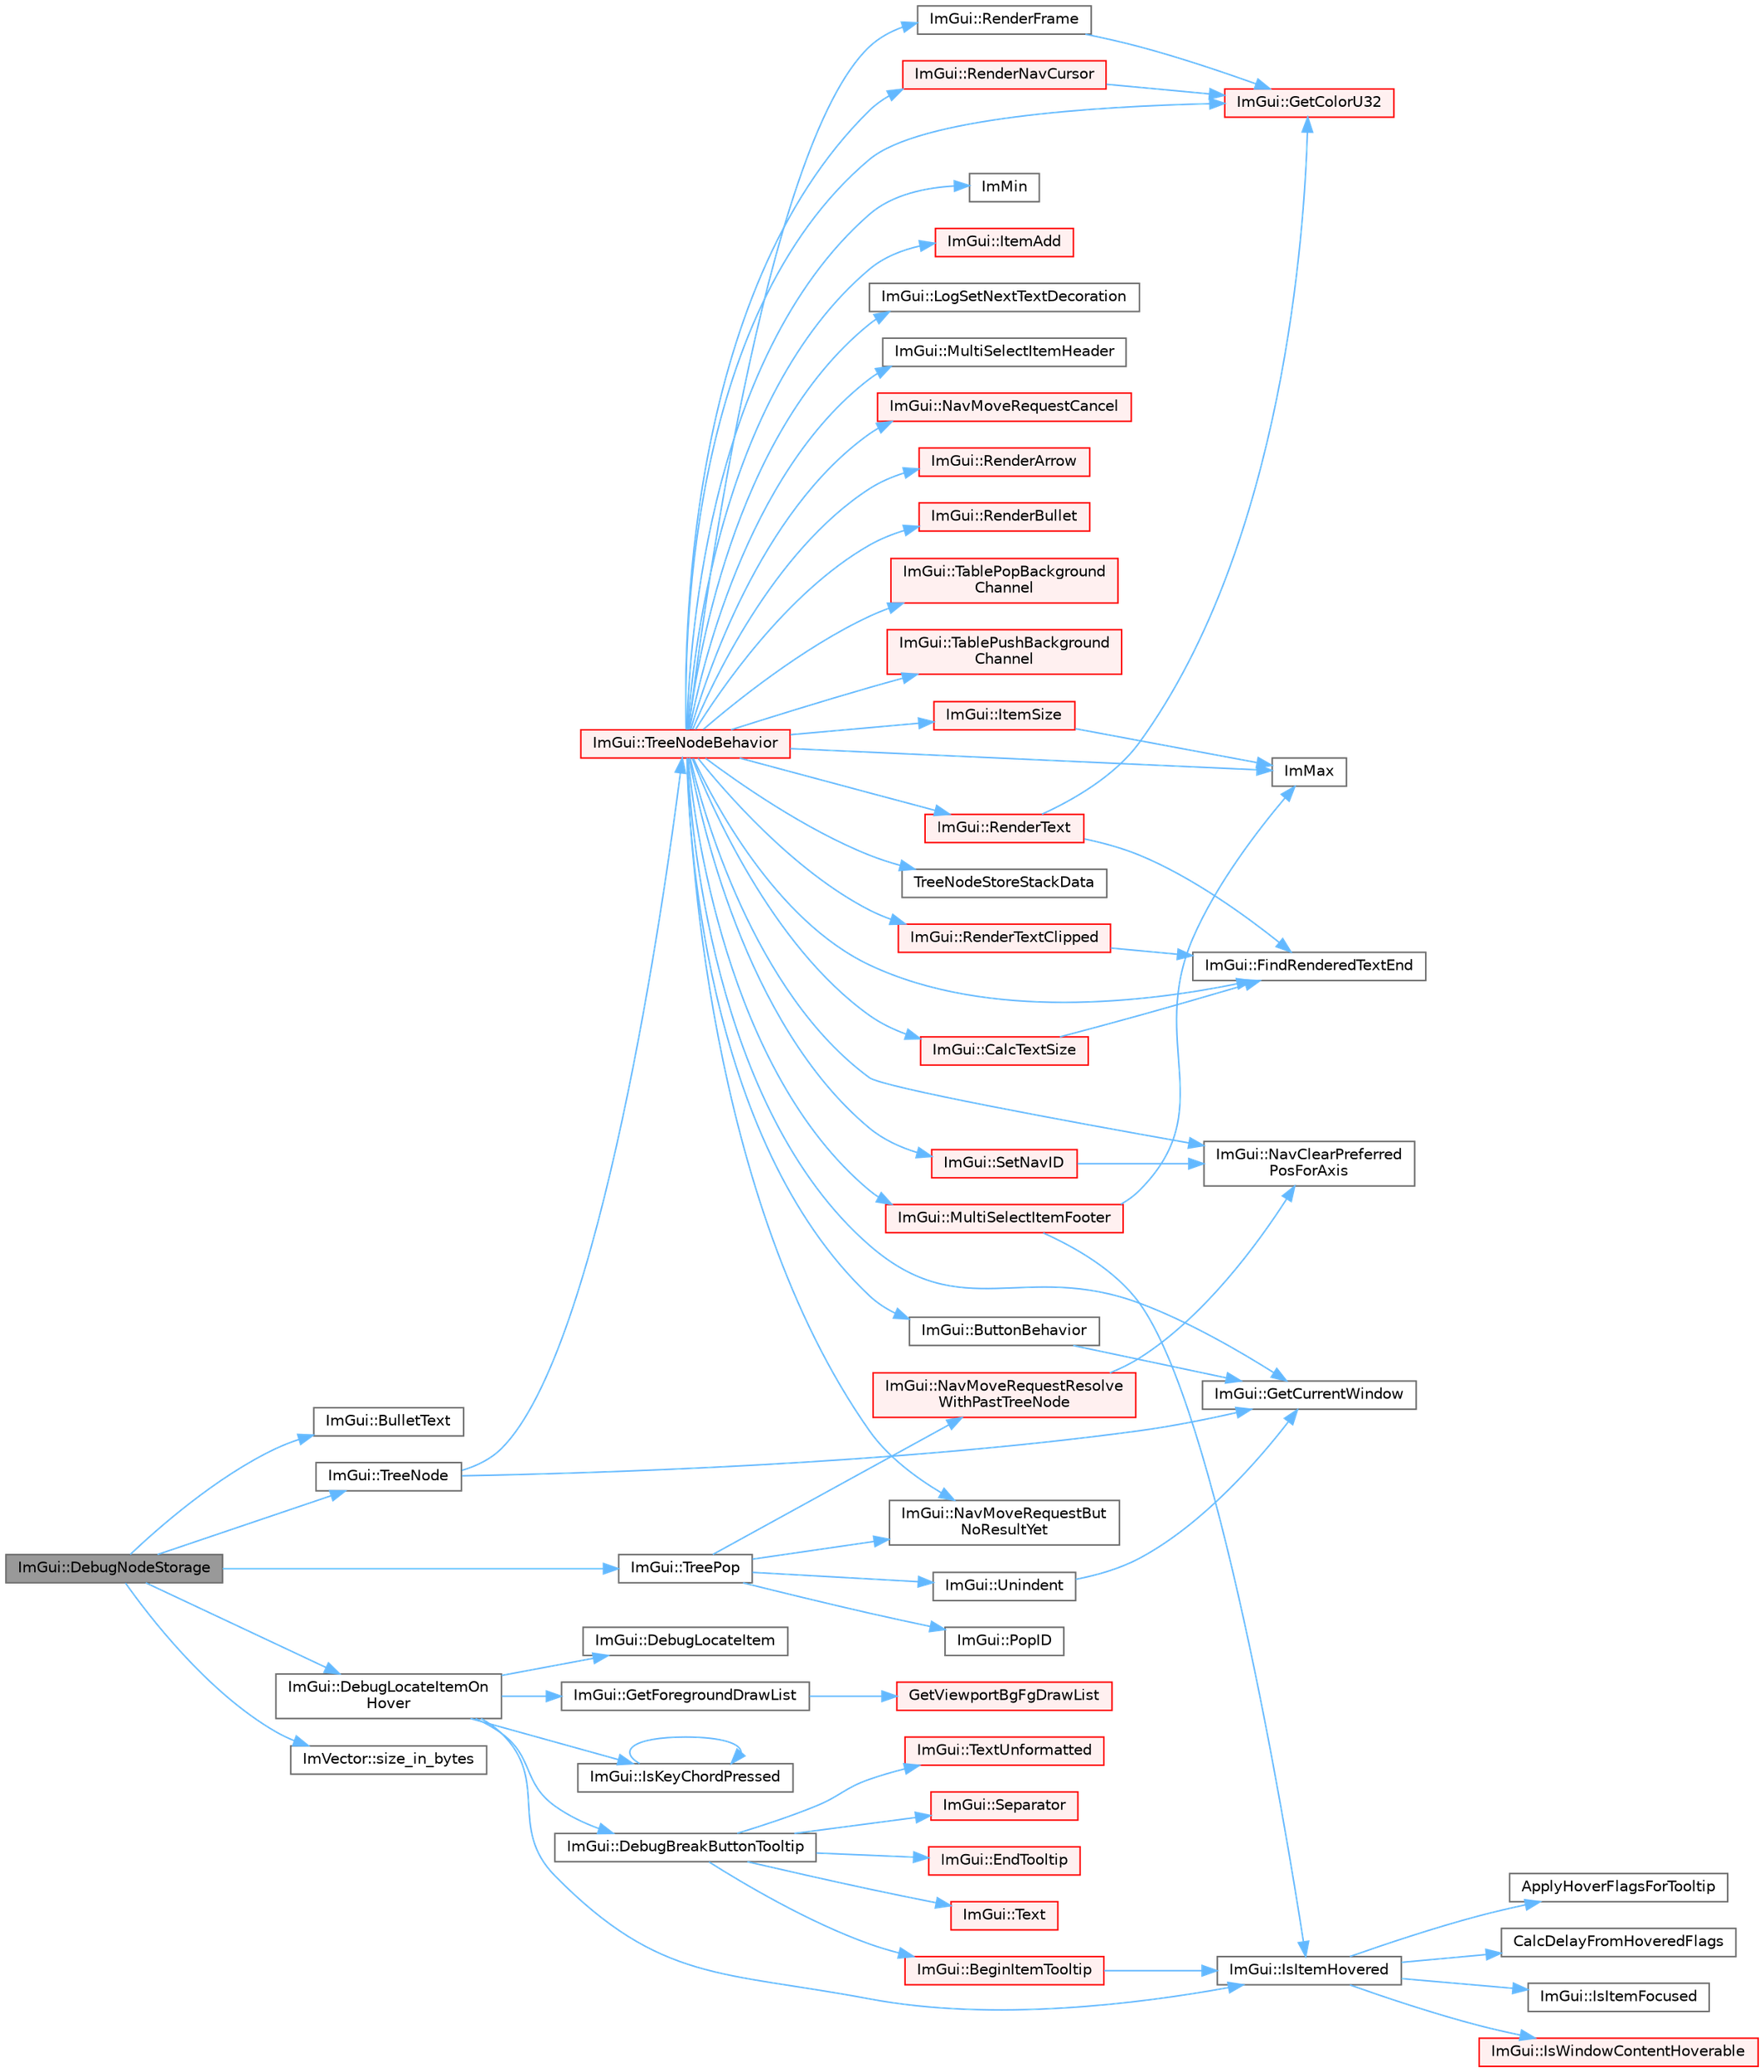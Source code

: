 digraph "ImGui::DebugNodeStorage"
{
 // LATEX_PDF_SIZE
  bgcolor="transparent";
  edge [fontname=Helvetica,fontsize=10,labelfontname=Helvetica,labelfontsize=10];
  node [fontname=Helvetica,fontsize=10,shape=box,height=0.2,width=0.4];
  rankdir="LR";
  Node1 [id="Node000001",label="ImGui::DebugNodeStorage",height=0.2,width=0.4,color="gray40", fillcolor="grey60", style="filled", fontcolor="black",tooltip=" "];
  Node1 -> Node2 [id="edge1_Node000001_Node000002",color="steelblue1",style="solid",tooltip=" "];
  Node2 [id="Node000002",label="ImGui::BulletText",height=0.2,width=0.4,color="grey40", fillcolor="white", style="filled",URL="$namespace_im_gui.html#af8d34d563b17c683943a0fa7bf5807bc",tooltip=" "];
  Node1 -> Node3 [id="edge2_Node000001_Node000003",color="steelblue1",style="solid",tooltip=" "];
  Node3 [id="Node000003",label="ImGui::DebugLocateItemOn\lHover",height=0.2,width=0.4,color="grey40", fillcolor="white", style="filled",URL="$namespace_im_gui.html#a76cc1722d10c66a7d5bb7e794487a0aa",tooltip=" "];
  Node3 -> Node4 [id="edge3_Node000003_Node000004",color="steelblue1",style="solid",tooltip=" "];
  Node4 [id="Node000004",label="ImGui::DebugBreakButtonTooltip",height=0.2,width=0.4,color="grey40", fillcolor="white", style="filled",URL="$namespace_im_gui.html#a6f2a211be11756216a881936bc6d9aab",tooltip=" "];
  Node4 -> Node5 [id="edge4_Node000004_Node000005",color="steelblue1",style="solid",tooltip=" "];
  Node5 [id="Node000005",label="ImGui::BeginItemTooltip",height=0.2,width=0.4,color="red", fillcolor="#FFF0F0", style="filled",URL="$namespace_im_gui.html#a0557ed1d3f89dcb5d25311bf3099ddf5",tooltip=" "];
  Node5 -> Node73 [id="edge5_Node000005_Node000073",color="steelblue1",style="solid",tooltip=" "];
  Node73 [id="Node000073",label="ImGui::IsItemHovered",height=0.2,width=0.4,color="grey40", fillcolor="white", style="filled",URL="$namespace_im_gui.html#ac9a400eff3a9561d95e80486c52a660b",tooltip=" "];
  Node73 -> Node74 [id="edge6_Node000073_Node000074",color="steelblue1",style="solid",tooltip=" "];
  Node74 [id="Node000074",label="ApplyHoverFlagsForTooltip",height=0.2,width=0.4,color="grey40", fillcolor="white", style="filled",URL="$imgui_8cpp.html#a989cfbd85e6f3d725efd883c4275872e",tooltip=" "];
  Node73 -> Node75 [id="edge7_Node000073_Node000075",color="steelblue1",style="solid",tooltip=" "];
  Node75 [id="Node000075",label="CalcDelayFromHoveredFlags",height=0.2,width=0.4,color="grey40", fillcolor="white", style="filled",URL="$imgui_8cpp.html#a486a2f0ac6b8bc3c18f14d08b3c808d6",tooltip=" "];
  Node73 -> Node76 [id="edge8_Node000073_Node000076",color="steelblue1",style="solid",tooltip=" "];
  Node76 [id="Node000076",label="ImGui::IsItemFocused",height=0.2,width=0.4,color="grey40", fillcolor="white", style="filled",URL="$namespace_im_gui.html#add3290865a67327258c3a32b695adb28",tooltip=" "];
  Node73 -> Node77 [id="edge9_Node000073_Node000077",color="steelblue1",style="solid",tooltip=" "];
  Node77 [id="Node000077",label="ImGui::IsWindowContentHoverable",height=0.2,width=0.4,color="red", fillcolor="#FFF0F0", style="filled",URL="$namespace_im_gui.html#ab3095c274afa3c3d73e1d5cae190f469",tooltip=" "];
  Node4 -> Node84 [id="edge10_Node000004_Node000084",color="steelblue1",style="solid",tooltip=" "];
  Node84 [id="Node000084",label="ImGui::EndTooltip",height=0.2,width=0.4,color="red", fillcolor="#FFF0F0", style="filled",URL="$namespace_im_gui.html#ac8d75c160cfdf43d512f773ca133a1c6",tooltip=" "];
  Node4 -> Node337 [id="edge11_Node000004_Node000337",color="steelblue1",style="solid",tooltip=" "];
  Node337 [id="Node000337",label="ImGui::Separator",height=0.2,width=0.4,color="red", fillcolor="#FFF0F0", style="filled",URL="$namespace_im_gui.html#a191123597a5084d003c8beac7eeb029e",tooltip=" "];
  Node4 -> Node519 [id="edge12_Node000004_Node000519",color="steelblue1",style="solid",tooltip=" "];
  Node519 [id="Node000519",label="ImGui::Text",height=0.2,width=0.4,color="red", fillcolor="#FFF0F0", style="filled",URL="$namespace_im_gui.html#a9e7b83611fe441d54fad2effb4bf4965",tooltip=" "];
  Node4 -> Node520 [id="edge13_Node000004_Node000520",color="steelblue1",style="solid",tooltip=" "];
  Node520 [id="Node000520",label="ImGui::TextUnformatted",height=0.2,width=0.4,color="red", fillcolor="#FFF0F0", style="filled",URL="$namespace_im_gui.html#a96a5f42789ecc419b2ae8af7b2acc28e",tooltip=" "];
  Node3 -> Node526 [id="edge14_Node000003_Node000526",color="steelblue1",style="solid",tooltip=" "];
  Node526 [id="Node000526",label="ImGui::DebugLocateItem",height=0.2,width=0.4,color="grey40", fillcolor="white", style="filled",URL="$namespace_im_gui.html#a5fcfd58a344ca39b4575074c009f0767",tooltip=" "];
  Node3 -> Node55 [id="edge15_Node000003_Node000055",color="steelblue1",style="solid",tooltip=" "];
  Node55 [id="Node000055",label="ImGui::GetForegroundDrawList",height=0.2,width=0.4,color="grey40", fillcolor="white", style="filled",URL="$namespace_im_gui.html#a77e1a981b472415e6613a2bd0966d817",tooltip=" "];
  Node55 -> Node56 [id="edge16_Node000055_Node000056",color="steelblue1",style="solid",tooltip=" "];
  Node56 [id="Node000056",label="GetViewportBgFgDrawList",height=0.2,width=0.4,color="red", fillcolor="#FFF0F0", style="filled",URL="$imgui_8cpp.html#a86964372ace3c5efb9325a2162f04efd",tooltip=" "];
  Node3 -> Node73 [id="edge17_Node000003_Node000073",color="steelblue1",style="solid",tooltip=" "];
  Node3 -> Node527 [id="edge18_Node000003_Node000527",color="steelblue1",style="solid",tooltip=" "];
  Node527 [id="Node000527",label="ImGui::IsKeyChordPressed",height=0.2,width=0.4,color="grey40", fillcolor="white", style="filled",URL="$namespace_im_gui.html#ab3e095e7757d000686cfa2aff76534d2",tooltip=" "];
  Node527 -> Node527 [id="edge19_Node000527_Node000527",color="steelblue1",style="solid",tooltip=" "];
  Node1 -> Node528 [id="edge20_Node000001_Node000528",color="steelblue1",style="solid",tooltip=" "];
  Node528 [id="Node000528",label="ImVector::size_in_bytes",height=0.2,width=0.4,color="grey40", fillcolor="white", style="filled",URL="$struct_im_vector.html#ade9f2e937e47b0e0f9970dcfba038204",tooltip=" "];
  Node1 -> Node529 [id="edge21_Node000001_Node000529",color="steelblue1",style="solid",tooltip=" "];
  Node529 [id="Node000529",label="ImGui::TreeNode",height=0.2,width=0.4,color="grey40", fillcolor="white", style="filled",URL="$namespace_im_gui.html#a4dff507ce8bbe0da9556bb50b1e60d7f",tooltip=" "];
  Node529 -> Node88 [id="edge22_Node000529_Node000088",color="steelblue1",style="solid",tooltip=" "];
  Node88 [id="Node000088",label="ImGui::GetCurrentWindow",height=0.2,width=0.4,color="grey40", fillcolor="white", style="filled",URL="$namespace_im_gui.html#ac452417b5004ca16a814a72cff153526",tooltip=" "];
  Node529 -> Node530 [id="edge23_Node000529_Node000530",color="steelblue1",style="solid",tooltip=" "];
  Node530 [id="Node000530",label="ImGui::TreeNodeBehavior",height=0.2,width=0.4,color="red", fillcolor="#FFF0F0", style="filled",URL="$namespace_im_gui.html#a918eabf70d288e93b2519ee1eac2c0b4",tooltip=" "];
  Node530 -> Node87 [id="edge24_Node000530_Node000087",color="steelblue1",style="solid",tooltip=" "];
  Node87 [id="Node000087",label="ImGui::ButtonBehavior",height=0.2,width=0.4,color="grey40", fillcolor="white", style="filled",URL="$namespace_im_gui.html#a65a4f18b1bc8ce0f351687922089f374",tooltip=" "];
  Node87 -> Node88 [id="edge25_Node000087_Node000088",color="steelblue1",style="solid",tooltip=" "];
  Node530 -> Node141 [id="edge26_Node000530_Node000141",color="steelblue1",style="solid",tooltip=" "];
  Node141 [id="Node000141",label="ImGui::CalcTextSize",height=0.2,width=0.4,color="red", fillcolor="#FFF0F0", style="filled",URL="$namespace_im_gui.html#a848b9db6cc4a186751c0ecebcaadc33b",tooltip=" "];
  Node141 -> Node148 [id="edge27_Node000141_Node000148",color="steelblue1",style="solid",tooltip=" "];
  Node148 [id="Node000148",label="ImGui::FindRenderedTextEnd",height=0.2,width=0.4,color="grey40", fillcolor="white", style="filled",URL="$namespace_im_gui.html#a7671e1dbc803a31b06081b52a771d83f",tooltip=" "];
  Node530 -> Node148 [id="edge28_Node000530_Node000148",color="steelblue1",style="solid",tooltip=" "];
  Node530 -> Node89 [id="edge29_Node000530_Node000089",color="steelblue1",style="solid",tooltip=" "];
  Node89 [id="Node000089",label="ImGui::GetColorU32",height=0.2,width=0.4,color="red", fillcolor="#FFF0F0", style="filled",URL="$namespace_im_gui.html#a0de2d9bd347d9866511eb8d014e62556",tooltip=" "];
  Node530 -> Node88 [id="edge30_Node000530_Node000088",color="steelblue1",style="solid",tooltip=" "];
  Node530 -> Node10 [id="edge31_Node000530_Node000010",color="steelblue1",style="solid",tooltip=" "];
  Node10 [id="Node000010",label="ImMax",height=0.2,width=0.4,color="grey40", fillcolor="white", style="filled",URL="$imgui__internal_8h.html#a7667efd95147d0422f140917c71a9226",tooltip=" "];
  Node530 -> Node11 [id="edge32_Node000530_Node000011",color="steelblue1",style="solid",tooltip=" "];
  Node11 [id="Node000011",label="ImMin",height=0.2,width=0.4,color="grey40", fillcolor="white", style="filled",URL="$imgui__internal_8h.html#a7f9d7828066a9d61b5630adcdf4655d3",tooltip=" "];
  Node530 -> Node111 [id="edge33_Node000530_Node000111",color="steelblue1",style="solid",tooltip=" "];
  Node111 [id="Node000111",label="ImGui::ItemAdd",height=0.2,width=0.4,color="red", fillcolor="#FFF0F0", style="filled",URL="$namespace_im_gui.html#a0c2ccafc8d403c02a6590ac21157b9ac",tooltip=" "];
  Node530 -> Node172 [id="edge34_Node000530_Node000172",color="steelblue1",style="solid",tooltip=" "];
  Node172 [id="Node000172",label="ImGui::ItemSize",height=0.2,width=0.4,color="red", fillcolor="#FFF0F0", style="filled",URL="$namespace_im_gui.html#a4b5818a652d943ea54e0cec9fb3943d7",tooltip=" "];
  Node172 -> Node10 [id="edge35_Node000172_Node000010",color="steelblue1",style="solid",tooltip=" "];
  Node530 -> Node261 [id="edge36_Node000530_Node000261",color="steelblue1",style="solid",tooltip=" "];
  Node261 [id="Node000261",label="ImGui::LogSetNextTextDecoration",height=0.2,width=0.4,color="grey40", fillcolor="white", style="filled",URL="$namespace_im_gui.html#a66bc1e61bff5f2170bcd2d7d071eaa22",tooltip=" "];
  Node530 -> Node284 [id="edge37_Node000530_Node000284",color="steelblue1",style="solid",tooltip=" "];
  Node284 [id="Node000284",label="ImGui::MultiSelectItemFooter",height=0.2,width=0.4,color="red", fillcolor="#FFF0F0", style="filled",URL="$namespace_im_gui.html#a69762bfb0eaf3daa730895737bce05e5",tooltip=" "];
  Node284 -> Node10 [id="edge38_Node000284_Node000010",color="steelblue1",style="solid",tooltip=" "];
  Node284 -> Node73 [id="edge39_Node000284_Node000073",color="steelblue1",style="solid",tooltip=" "];
  Node530 -> Node288 [id="edge40_Node000530_Node000288",color="steelblue1",style="solid",tooltip=" "];
  Node288 [id="Node000288",label="ImGui::MultiSelectItemHeader",height=0.2,width=0.4,color="grey40", fillcolor="white", style="filled",URL="$namespace_im_gui.html#a42a98da805c3612b26b829e0567fdc0f",tooltip=" "];
  Node530 -> Node179 [id="edge41_Node000530_Node000179",color="steelblue1",style="solid",tooltip=" "];
  Node179 [id="Node000179",label="ImGui::NavClearPreferred\lPosForAxis",height=0.2,width=0.4,color="grey40", fillcolor="white", style="filled",URL="$namespace_im_gui.html#a16348f6e2db5310142fff74eeb315929",tooltip=" "];
  Node530 -> Node175 [id="edge42_Node000530_Node000175",color="steelblue1",style="solid",tooltip=" "];
  Node175 [id="Node000175",label="ImGui::NavMoveRequestBut\lNoResultYet",height=0.2,width=0.4,color="grey40", fillcolor="white", style="filled",URL="$namespace_im_gui.html#a3fab98556d11690efd4f7f2fde94968e",tooltip=" "];
  Node530 -> Node177 [id="edge43_Node000530_Node000177",color="steelblue1",style="solid",tooltip=" "];
  Node177 [id="Node000177",label="ImGui::NavMoveRequestCancel",height=0.2,width=0.4,color="red", fillcolor="#FFF0F0", style="filled",URL="$namespace_im_gui.html#a43326bb080d9fa80327ed81d864d8b8d",tooltip=" "];
  Node530 -> Node224 [id="edge44_Node000530_Node000224",color="steelblue1",style="solid",tooltip=" "];
  Node224 [id="Node000224",label="ImGui::RenderArrow",height=0.2,width=0.4,color="red", fillcolor="#FFF0F0", style="filled",URL="$namespace_im_gui.html#a7ec12551caa737505087c80e38b94937",tooltip=" "];
  Node530 -> Node395 [id="edge45_Node000530_Node000395",color="steelblue1",style="solid",tooltip=" "];
  Node395 [id="Node000395",label="ImGui::RenderBullet",height=0.2,width=0.4,color="red", fillcolor="#FFF0F0", style="filled",URL="$namespace_im_gui.html#a46189f75b2e25d595f1e71060d2a2633",tooltip=" "];
  Node530 -> Node226 [id="edge46_Node000530_Node000226",color="steelblue1",style="solid",tooltip=" "];
  Node226 [id="Node000226",label="ImGui::RenderFrame",height=0.2,width=0.4,color="grey40", fillcolor="white", style="filled",URL="$namespace_im_gui.html#a6eb97ff501764c37df4ffd99ebadeba7",tooltip=" "];
  Node226 -> Node89 [id="edge47_Node000226_Node000089",color="steelblue1",style="solid",tooltip=" "];
  Node530 -> Node227 [id="edge48_Node000530_Node000227",color="steelblue1",style="solid",tooltip=" "];
  Node227 [id="Node000227",label="ImGui::RenderNavCursor",height=0.2,width=0.4,color="red", fillcolor="#FFF0F0", style="filled",URL="$namespace_im_gui.html#a2722dcfe26c7f6e8cd522102ef5b7df2",tooltip=" "];
  Node227 -> Node89 [id="edge49_Node000227_Node000089",color="steelblue1",style="solid",tooltip=" "];
  Node530 -> Node271 [id="edge50_Node000530_Node000271",color="steelblue1",style="solid",tooltip=" "];
  Node271 [id="Node000271",label="ImGui::RenderText",height=0.2,width=0.4,color="red", fillcolor="#FFF0F0", style="filled",URL="$namespace_im_gui.html#a9971ce57f2a288ac3a12df886c5550d1",tooltip=" "];
  Node271 -> Node148 [id="edge51_Node000271_Node000148",color="steelblue1",style="solid",tooltip=" "];
  Node271 -> Node89 [id="edge52_Node000271_Node000089",color="steelblue1",style="solid",tooltip=" "];
  Node530 -> Node277 [id="edge53_Node000530_Node000277",color="steelblue1",style="solid",tooltip=" "];
  Node277 [id="Node000277",label="ImGui::RenderTextClipped",height=0.2,width=0.4,color="red", fillcolor="#FFF0F0", style="filled",URL="$namespace_im_gui.html#ab362eafae794c7364a6b96ea06f38eb9",tooltip=" "];
  Node277 -> Node148 [id="edge54_Node000277_Node000148",color="steelblue1",style="solid",tooltip=" "];
  Node530 -> Node178 [id="edge55_Node000530_Node000178",color="steelblue1",style="solid",tooltip=" "];
  Node178 [id="Node000178",label="ImGui::SetNavID",height=0.2,width=0.4,color="red", fillcolor="#FFF0F0", style="filled",URL="$namespace_im_gui.html#a101d94ec7f8e0a219bbaee58558316eb",tooltip=" "];
  Node178 -> Node179 [id="edge56_Node000178_Node000179",color="steelblue1",style="solid",tooltip=" "];
  Node530 -> Node293 [id="edge57_Node000530_Node000293",color="steelblue1",style="solid",tooltip=" "];
  Node293 [id="Node000293",label="ImGui::TablePopBackground\lChannel",height=0.2,width=0.4,color="red", fillcolor="#FFF0F0", style="filled",URL="$namespace_im_gui.html#a4fe11c430ad1b6597d4ffbde7cdf257e",tooltip=" "];
  Node530 -> Node294 [id="edge58_Node000530_Node000294",color="steelblue1",style="solid",tooltip=" "];
  Node294 [id="Node000294",label="ImGui::TablePushBackground\lChannel",height=0.2,width=0.4,color="red", fillcolor="#FFF0F0", style="filled",URL="$namespace_im_gui.html#a6b6e0c511477248e9dd485c359f52eeb",tooltip=" "];
  Node530 -> Node531 [id="edge59_Node000530_Node000531",color="steelblue1",style="solid",tooltip=" "];
  Node531 [id="Node000531",label="TreeNodeStoreStackData",height=0.2,width=0.4,color="grey40", fillcolor="white", style="filled",URL="$imgui__widgets_8cpp.html#a44b00ed4cdc8eace1029e054996d9d28",tooltip=" "];
  Node1 -> Node358 [id="edge60_Node000001_Node000358",color="steelblue1",style="solid",tooltip=" "];
  Node358 [id="Node000358",label="ImGui::TreePop",height=0.2,width=0.4,color="grey40", fillcolor="white", style="filled",URL="$namespace_im_gui.html#a41ecf265e5f678c78fc9c30b3cf2077f",tooltip=" "];
  Node358 -> Node175 [id="edge61_Node000358_Node000175",color="steelblue1",style="solid",tooltip=" "];
  Node358 -> Node359 [id="edge62_Node000358_Node000359",color="steelblue1",style="solid",tooltip=" "];
  Node359 [id="Node000359",label="ImGui::NavMoveRequestResolve\lWithPastTreeNode",height=0.2,width=0.4,color="red", fillcolor="#FFF0F0", style="filled",URL="$namespace_im_gui.html#a626a63937b3f661fc089c4989176cb90",tooltip=" "];
  Node359 -> Node179 [id="edge63_Node000359_Node000179",color="steelblue1",style="solid",tooltip=" "];
  Node358 -> Node96 [id="edge64_Node000358_Node000096",color="steelblue1",style="solid",tooltip=" "];
  Node96 [id="Node000096",label="ImGui::PopID",height=0.2,width=0.4,color="grey40", fillcolor="white", style="filled",URL="$namespace_im_gui.html#aba0b2d8f890a5d435ae43d0c4a2d4dd1",tooltip=" "];
  Node358 -> Node360 [id="edge65_Node000358_Node000360",color="steelblue1",style="solid",tooltip=" "];
  Node360 [id="Node000360",label="ImGui::Unindent",height=0.2,width=0.4,color="grey40", fillcolor="white", style="filled",URL="$namespace_im_gui.html#ad577d36753634c9bbdc3750b0e5217f5",tooltip=" "];
  Node360 -> Node88 [id="edge66_Node000360_Node000088",color="steelblue1",style="solid",tooltip=" "];
}
